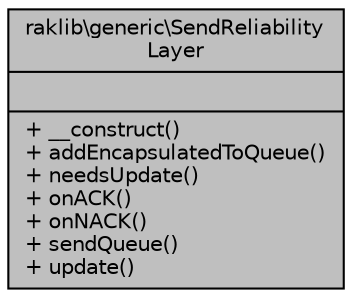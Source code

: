digraph "raklib\generic\SendReliabilityLayer"
{
 // INTERACTIVE_SVG=YES
 // LATEX_PDF_SIZE
  edge [fontname="Helvetica",fontsize="10",labelfontname="Helvetica",labelfontsize="10"];
  node [fontname="Helvetica",fontsize="10",shape=record];
  Node1 [label="{raklib\\generic\\SendReliability\lLayer\n||+ __construct()\l+ addEncapsulatedToQueue()\l+ needsUpdate()\l+ onACK()\l+ onNACK()\l+ sendQueue()\l+ update()\l}",height=0.2,width=0.4,color="black", fillcolor="grey75", style="filled", fontcolor="black",tooltip=" "];
}
